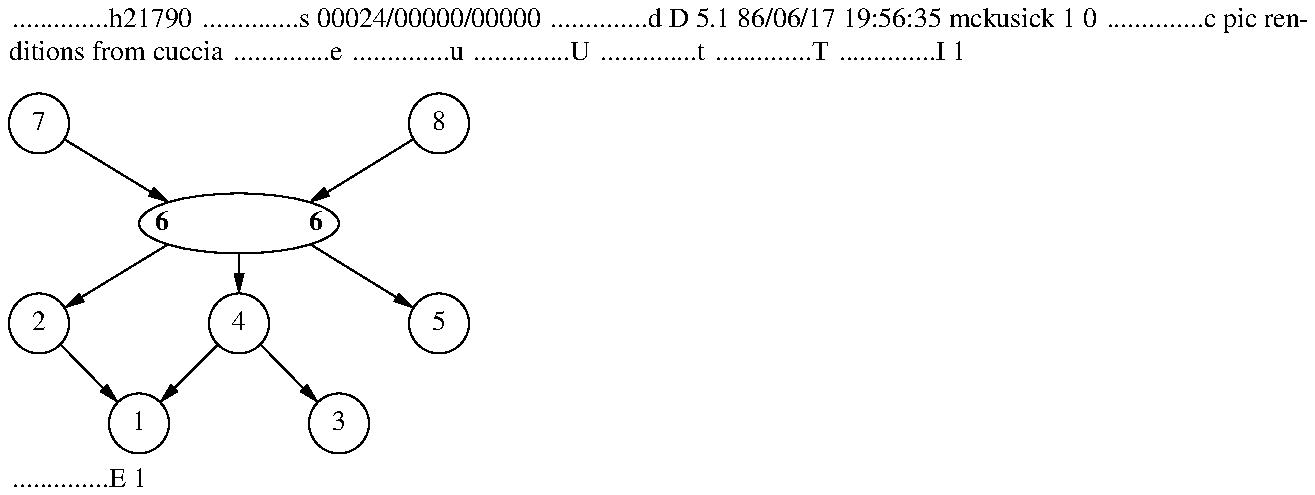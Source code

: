 h21790
s 00024/00000/00000
d D 5.1 86/06/17 19:56:35 mckusick 1 0
c pic renditions from cuccia
e
u
U
t
T
I 1
.\" Copyright (c) 1986 Regents of the University of California.
.\" All rights reserved.  The Berkeley software License Agreement
.\" specifies the terms and conditions for redistribution.
.\"
.\"	%W% (Berkeley) %G%
.\"
.PS
circle diam .3i "7"
circle diam .3i "8" at 1st circle + (2i,0i)
EL: ellipse wid 1i ht .3i "\fB6\fR\h'.7i'\fB6\fR" at 1st circle + (1i,-0.5i)
circle diam .3i "2" at 1st circle - (0i,1i)
circle diam .3i "4" at 3th circle + (1i,0i)
circle diam .3i "5" at 2nd circle - (0i,1i)
circle diam .3i "1" at 3rd circle + (0.5i,-0.5i)
circle diam .3i "3" at 5th circle - (0.5i,0.5i)
arrow from 1st circle to EL.nw chop .15i chop 0i
arrow from 2nd circle to EL.ne chop .15i chop 0i
arrow from EL.sw to 3rd circle chop 0i chop .15i
arrow from EL.s to 4th circle chop 0i chop .15i
arrow from EL.se to 5th circle chop 0i chop .15i
arrow from 3rd circle to 6th circle chop .15i chop .15i
arrow from 4th circle to 6th circle chop .15i chop .15i
arrow from 4th circle to 7th circle chop .15i chop .15i
.PE
E 1
